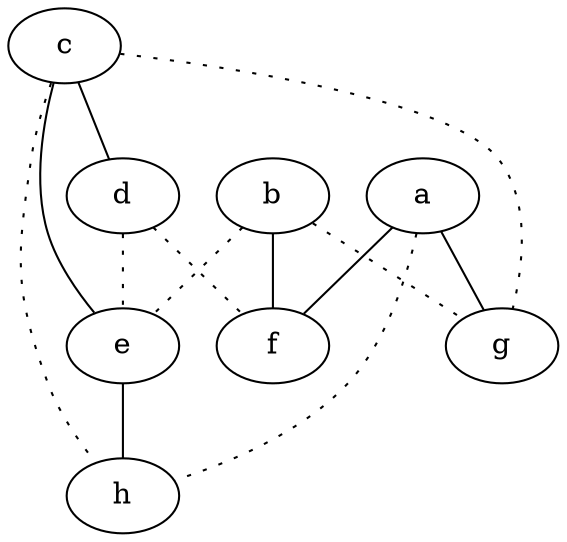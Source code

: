 graph {
a -- f;
a -- g;
a -- h [style=dotted];
b -- e [style=dotted];
b -- f;
b -- g [style=dotted];
c -- d;
c -- e;
c -- g [style=dotted];
c -- h [style=dotted];
d -- e [style=dotted];
d -- f [style=dotted];
e -- h;
}
